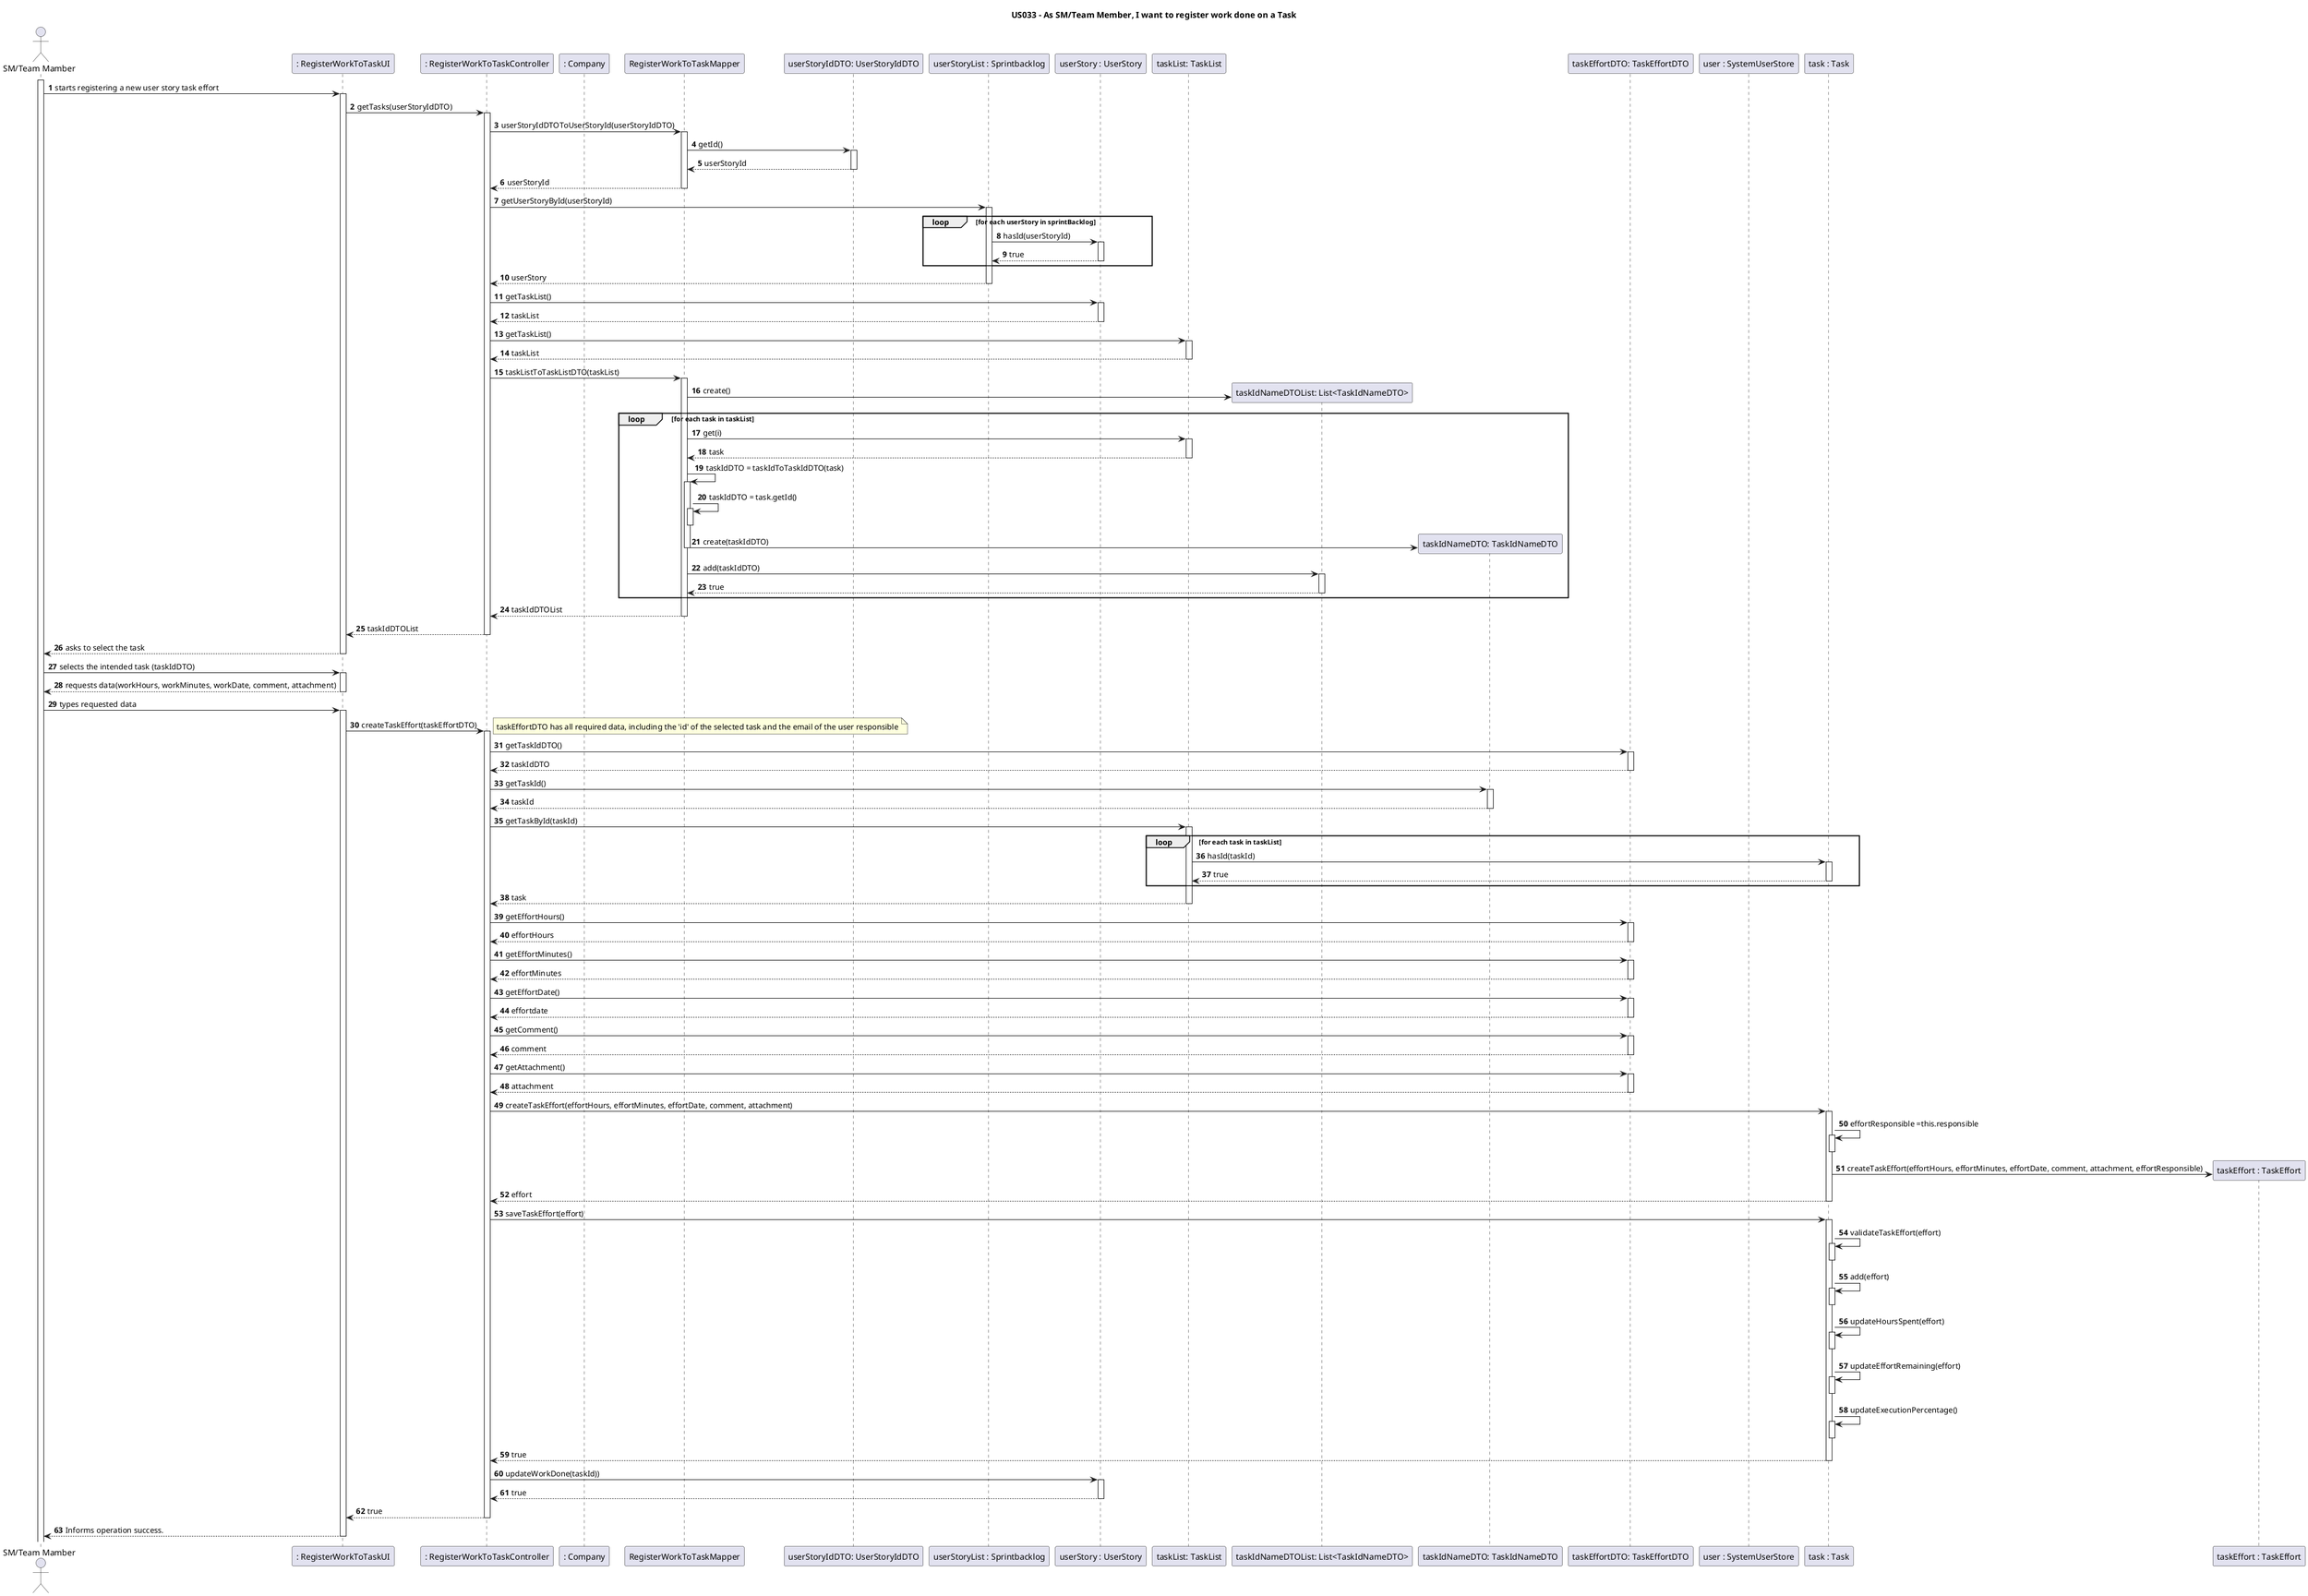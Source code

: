 @startuml
'https://plantuml.com/sequence-diagram

title US033 - As SM/Team Member, I want to register work done on a Task

autoactivate on
autonumber

actor "SM/Team Mamber" as User
participant ": RegisterWorkToTaskUI" as Ui
participant ": RegisterWorkToTaskController" as Ctrl
participant ": Company" as company
participant "RegisterWorkToTaskMapper" as mapper
participant "userStoryIdDTO: UserStoryIdDTO" as userStoryIdDTO
participant "userStoryList : Sprintbacklog" as sprintBacklog
participant "userStory : UserStory" as userStory
participant "taskList: TaskList" as taskList
participant "taskIdNameDTOList: List<TaskIdNameDTO>" as taskIdDTOList
participant "taskIdNameDTO: TaskIdNameDTO" as taskIdDTO
participant "taskEffortDTO: TaskEffortDTO" as effortDTO
participant "user : SystemUserStore" as userStore
participant "task : Task" as task
participant "taskEffort : TaskEffort" as effort
activate User
User->Ui : starts registering a new user story task effort
Ui->Ctrl: getTasks(userStoryIdDTO)
Ctrl->mapper: userStoryIdDTOToUserStoryId(userStoryIdDTO)
mapper->userStoryIdDTO: getId()
userStoryIdDTO-->mapper: userStoryId
mapper-->Ctrl: userStoryId
Ctrl->sprintBacklog: getUserStoryById(userStoryId)
loop for each userStory in sprintBacklog
sprintBacklog->userStory: hasId(userStoryId)
userStory-->sprintBacklog: true
end
sprintBacklog-->Ctrl: userStory

Ctrl->userStory: getTaskList()
userStory-->Ctrl: taskList
Ctrl->taskList: getTaskList()
taskList-->Ctrl: taskList

Ctrl->mapper: taskListToTaskListDTO(taskList)
mapper->taskIdDTOList **: create()
loop for each task in taskList
mapper->taskList: get(i)
taskList-->mapper: task
mapper->mapper: taskIdDTO = taskIdToTaskIdDTO(task)
mapper->mapper:taskIdDTO = task.getId()
deactivate mapper
mapper->taskIdDTO**: create(taskIdDTO)
deactivate mapper
mapper->taskIdDTOList: add(taskIdDTO)
taskIdDTOList-->mapper: true
end
mapper-->Ctrl: taskIdDTOList
Ctrl-->Ui: taskIdDTOList
Ui-->User: asks to select the task

User -> Ui: selects the intended task (taskIdDTO)
Ui-->User: requests data(workHours, workMinutes, workDate, comment, attachment)
User -> Ui: types requested data
Ui -> Ctrl: createTaskEffort(taskEffortDTO)
note right
  taskEffortDTO has all required data, including the 'id' of the selected task and the email of the user responsible
end note
Ctrl->effortDTO: getTaskIdDTO()
effortDTO-->Ctrl: taskIdDTO
Ctrl->taskIdDTO: getTaskId()
taskIdDTO-->Ctrl: taskId
Ctrl->taskList: getTaskById(taskId)
loop for each task in taskList
taskList->task: hasId(taskId)
task-->taskList: true
end
taskList-->Ctrl: task
Ctrl->effortDTO: getEffortHours()
effortDTO-->Ctrl: effortHours
Ctrl->effortDTO: getEffortMinutes()
effortDTO-->Ctrl: effortMinutes
Ctrl->effortDTO: getEffortDate()
effortDTO-->Ctrl: effortdate
Ctrl->effortDTO: getComment()
effortDTO-->Ctrl: comment
Ctrl->effortDTO: getAttachment()
effortDTO-->Ctrl: attachment
Ctrl->task:createTaskEffort(effortHours, effortMinutes, effortDate, comment, attachment)
task -> task: effortResponsible =this.responsible
deactivate task
task->effort **: createTaskEffort(effortHours, effortMinutes, effortDate, comment, attachment, effortResponsible)
task-->Ctrl: effort
Ctrl -> task: saveTaskEffort(effort)
task -> task: validateTaskEffort(effort)
deactivate task
task -> task: add(effort)
deactivate task
task -> task: updateHoursSpent(effort)
deactivate task
task -> task: updateEffortRemaining(effort)
deactivate task
task -> task: updateExecutionPercentage()
deactivate task
task-->Ctrl: true
Ctrl -> userStory: updateWorkDone(taskId))
userStory-->Ctrl: true
Ctrl-->Ui : true

Ui-->User : Informs operation success.
@enduml